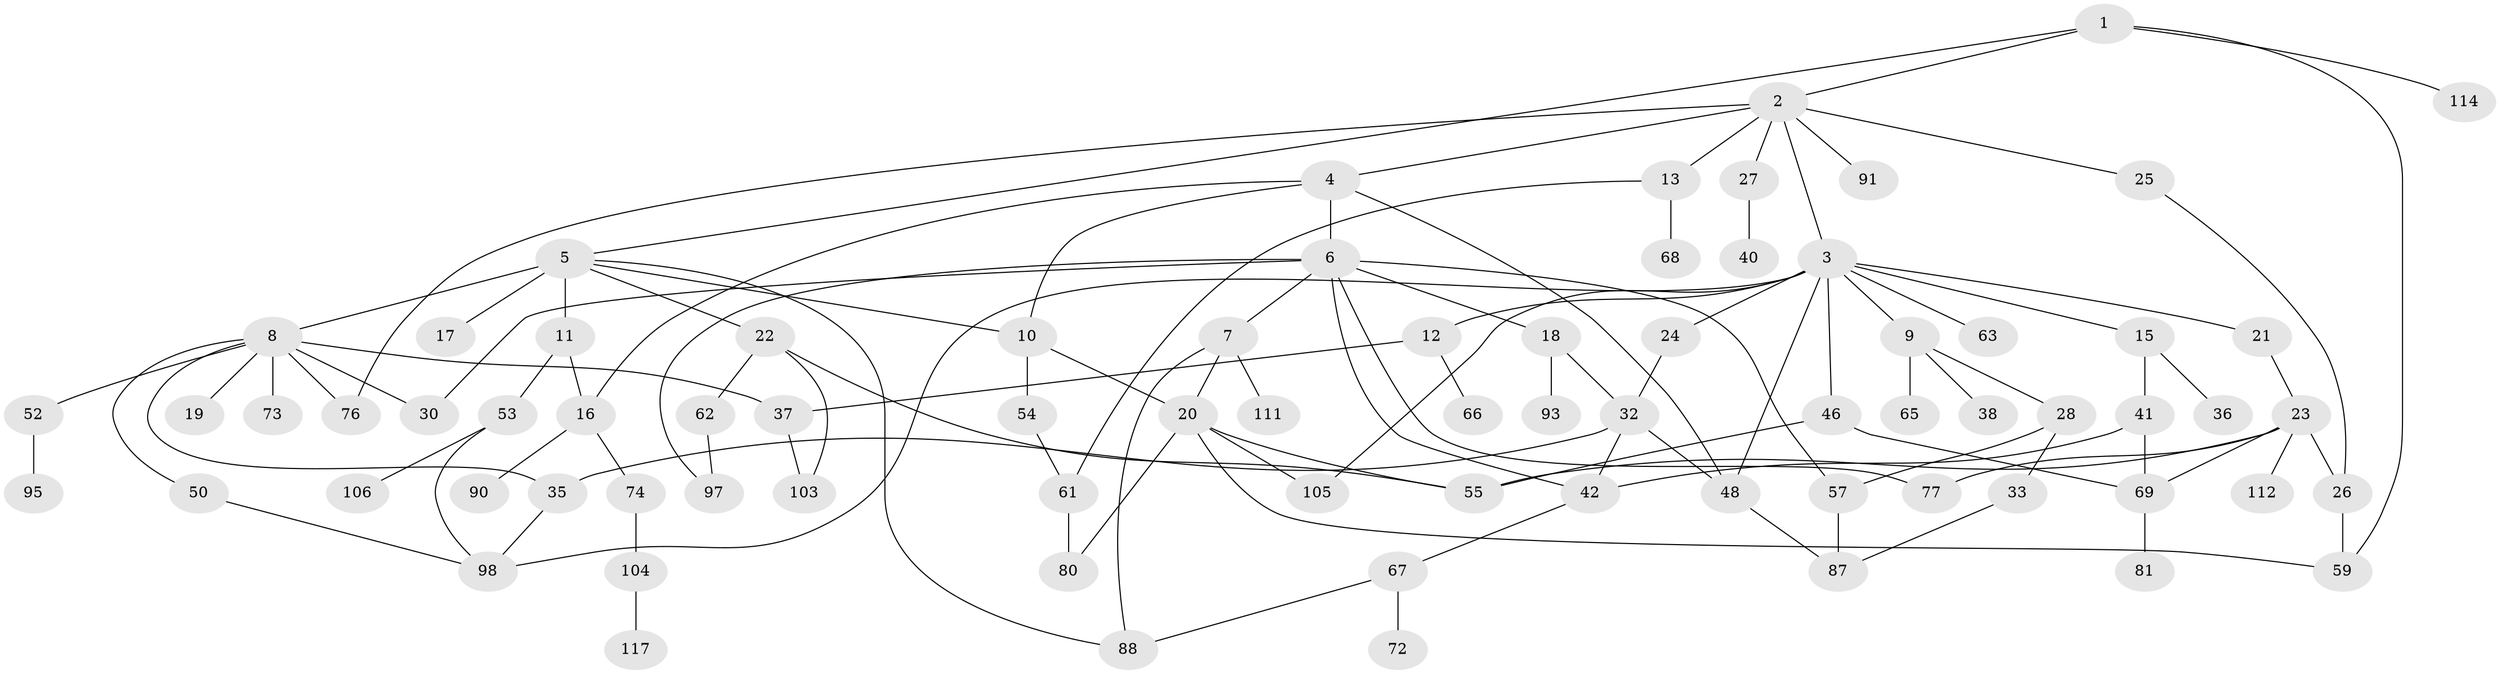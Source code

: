 // Generated by graph-tools (version 1.1) at 2025/51/02/27/25 19:51:39]
// undirected, 77 vertices, 110 edges
graph export_dot {
graph [start="1"]
  node [color=gray90,style=filled];
  1 [super="+86"];
  2 [super="+113"];
  3 [super="+115"];
  4 [super="+70"];
  5 [super="+107"];
  6 [super="+75"];
  7 [super="+56"];
  8 [super="+14"];
  9 [super="+71"];
  10 [super="+89"];
  11;
  12;
  13 [super="+58"];
  15;
  16 [super="+120"];
  17 [super="+44"];
  18 [super="+83"];
  19 [super="+34"];
  20 [super="+43"];
  21 [super="+100"];
  22 [super="+29"];
  23 [super="+118"];
  24;
  25;
  26 [super="+31"];
  27 [super="+78"];
  28 [super="+39"];
  30;
  32 [super="+49"];
  33;
  35 [super="+94"];
  36 [super="+45"];
  37 [super="+99"];
  38;
  40 [super="+102"];
  41 [super="+47"];
  42 [super="+51"];
  46;
  48 [super="+82"];
  50 [super="+60"];
  52 [super="+122"];
  53 [super="+79"];
  54;
  55;
  57 [super="+108"];
  59;
  61 [super="+64"];
  62 [super="+109"];
  63 [super="+101"];
  65;
  66 [super="+96"];
  67 [super="+121"];
  68;
  69 [super="+84"];
  72;
  73;
  74;
  76;
  77 [super="+85"];
  80;
  81;
  87 [super="+92"];
  88;
  90;
  91;
  93;
  95 [super="+110"];
  97;
  98 [super="+123"];
  103;
  104 [super="+116"];
  105;
  106 [super="+119"];
  111;
  112;
  114;
  117;
  1 -- 2;
  1 -- 5;
  1 -- 114;
  1 -- 59;
  2 -- 3;
  2 -- 4;
  2 -- 13;
  2 -- 25;
  2 -- 27;
  2 -- 76;
  2 -- 91;
  3 -- 9;
  3 -- 12;
  3 -- 15;
  3 -- 21;
  3 -- 24;
  3 -- 46;
  3 -- 63;
  3 -- 105;
  3 -- 48;
  3 -- 98;
  4 -- 6;
  4 -- 48;
  4 -- 16;
  4 -- 10;
  5 -- 8;
  5 -- 10;
  5 -- 11;
  5 -- 17;
  5 -- 22;
  5 -- 88;
  6 -- 7;
  6 -- 18;
  6 -- 57;
  6 -- 30;
  6 -- 77;
  6 -- 97;
  6 -- 42;
  7 -- 111;
  7 -- 88;
  7 -- 20;
  8 -- 30;
  8 -- 35;
  8 -- 50;
  8 -- 52;
  8 -- 76;
  8 -- 73;
  8 -- 19;
  8 -- 37;
  9 -- 28;
  9 -- 38;
  9 -- 65;
  10 -- 20;
  10 -- 54;
  11 -- 16;
  11 -- 53;
  12 -- 66;
  12 -- 37;
  13 -- 61;
  13 -- 68;
  15 -- 36;
  15 -- 41;
  16 -- 74;
  16 -- 90;
  18 -- 32;
  18 -- 93;
  20 -- 105;
  20 -- 80;
  20 -- 59;
  20 -- 55;
  21 -- 23;
  22 -- 103;
  22 -- 62;
  22 -- 55;
  23 -- 69;
  23 -- 77;
  23 -- 112;
  23 -- 26;
  23 -- 55;
  24 -- 32;
  25 -- 26;
  26 -- 59;
  27 -- 40;
  28 -- 33;
  28 -- 57;
  32 -- 48;
  32 -- 42;
  32 -- 35;
  33 -- 87;
  35 -- 98;
  37 -- 103;
  41 -- 42;
  41 -- 69;
  42 -- 67;
  46 -- 69;
  46 -- 55;
  48 -- 87;
  50 -- 98;
  52 -- 95;
  53 -- 98;
  53 -- 106;
  54 -- 61;
  57 -- 87;
  61 -- 80;
  62 -- 97;
  67 -- 72;
  67 -- 88;
  69 -- 81;
  74 -- 104;
  104 -- 117;
}
